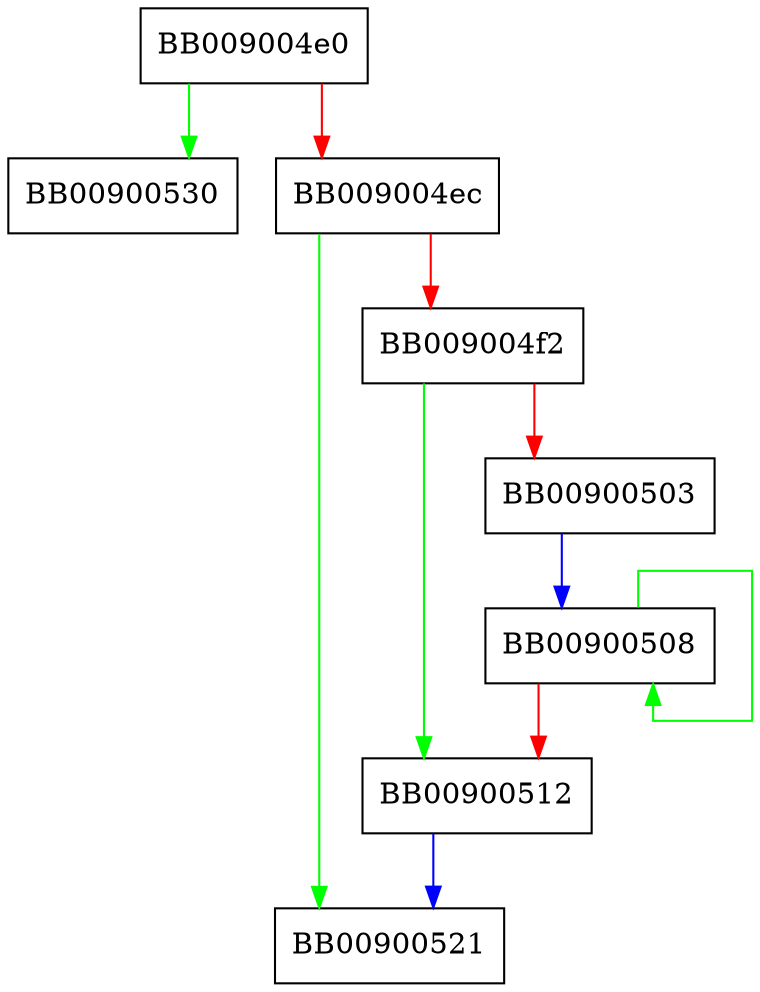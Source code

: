 digraph _nl_remove_locale {
  node [shape="box"];
  graph [splines=ortho];
  BB009004e0 -> BB00900530 [color="green"];
  BB009004e0 -> BB009004ec [color="red"];
  BB009004ec -> BB00900521 [color="green"];
  BB009004ec -> BB009004f2 [color="red"];
  BB009004f2 -> BB00900512 [color="green"];
  BB009004f2 -> BB00900503 [color="red"];
  BB00900503 -> BB00900508 [color="blue"];
  BB00900508 -> BB00900508 [color="green"];
  BB00900508 -> BB00900512 [color="red"];
  BB00900512 -> BB00900521 [color="blue"];
}